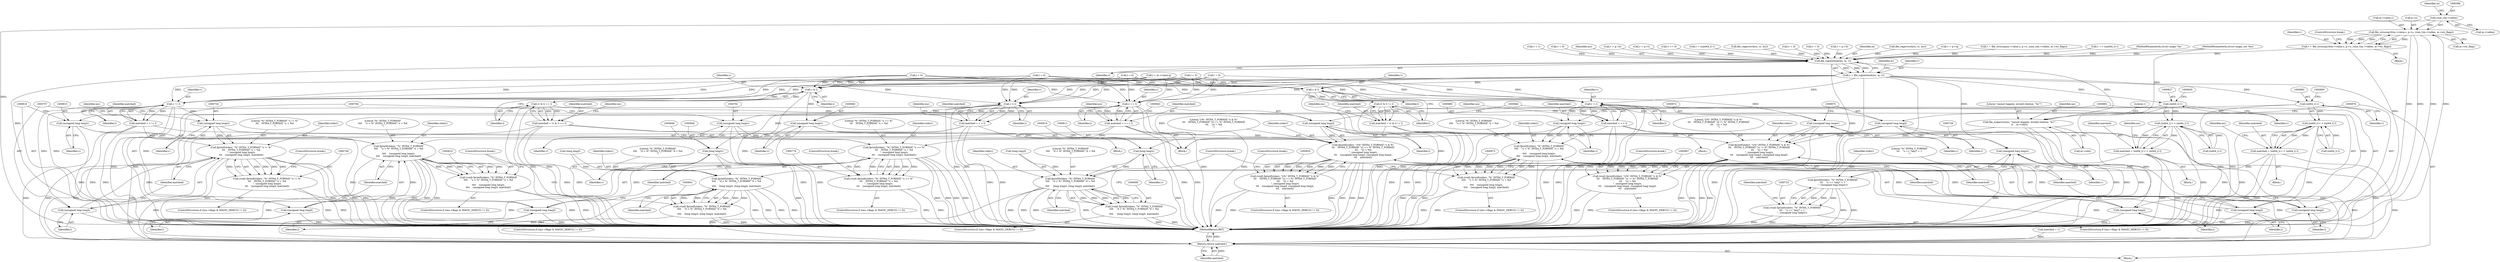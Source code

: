 digraph "0_file_74cafd7de9ec99a14f4480927580e501c8f852c3@pointer" {
"1000356" [label="(Call,file_strncmp16(m->value.s, p->s, (size_t)m->vallen, m->str_flags))"];
"1000365" [label="(Call,(size_t)m->vallen)"];
"1000354" [label="(Call,v = file_strncmp16(m->value.s, p->s, (size_t)m->vallen, m->str_flags))"];
"1000704" [label="(Call,file_signextend(ms, m, v))"];
"1000702" [label="(Call,v = file_signextend(ms, m, v))"];
"1000727" [label="(Call,(unsigned long long)v)"];
"1000724" [label="(Call,fprintf(stderr, \"%\" INT64_T_FORMAT\n\t\t\t    \"u == *any* = 1\n\", (unsigned long long)v))"];
"1000722" [label="(Call,(void) fprintf(stderr, \"%\" INT64_T_FORMAT\n\t\t\t    \"u == *any* = 1\n\", (unsigned long long)v))"];
"1000737" [label="(Call,v != l)"];
"1000735" [label="(Call,matched = v != l)"];
"1000750" [label="(Call,fprintf(stderr, \"%\" INT64_T_FORMAT \"u != %\"\n\t\t\t    INT64_T_FORMAT \"u = %d\n\", (unsigned long long)v,\n\t\t\t    (unsigned long long)l, matched))"];
"1000748" [label="(Call,(void) fprintf(stderr, \"%\" INT64_T_FORMAT \"u != %\"\n\t\t\t    INT64_T_FORMAT \"u = %d\n\", (unsigned long long)v,\n\t\t\t    (unsigned long long)l, matched))"];
"1000992" [label="(Return,return matched;)"];
"1000753" [label="(Call,(unsigned long long)v)"];
"1000756" [label="(Call,(unsigned long long)l)"];
"1000764" [label="(Call,v == l)"];
"1000762" [label="(Call,matched = v == l)"];
"1000777" [label="(Call,fprintf(stderr, \"%\" INT64_T_FORMAT \"u == %\"\n\t\t\t    INT64_T_FORMAT \"u = %d\n\", (unsigned long long)v,\n\t\t\t    (unsigned long long)l, matched))"];
"1000775" [label="(Call,(void) fprintf(stderr, \"%\" INT64_T_FORMAT \"u == %\"\n\t\t\t    INT64_T_FORMAT \"u = %d\n\", (unsigned long long)v,\n\t\t\t    (unsigned long long)l, matched))"];
"1000780" [label="(Call,(unsigned long long)v)"];
"1000783" [label="(Call,(unsigned long long)l)"];
"1000798" [label="(Call,v > l)"];
"1000796" [label="(Call,matched = v > l)"];
"1000811" [label="(Call,fprintf(stderr, \"%\" INT64_T_FORMAT\n\t\t\t\t    \"u > %\" INT64_T_FORMAT \"u = %d\n\",\n\t\t\t\t    (unsigned long long)v,\n\t\t\t\t    (unsigned long long)l, matched))"];
"1000809" [label="(Call,(void) fprintf(stderr, \"%\" INT64_T_FORMAT\n\t\t\t\t    \"u > %\" INT64_T_FORMAT \"u = %d\n\",\n\t\t\t\t    (unsigned long long)v,\n\t\t\t\t    (unsigned long long)l, matched))"];
"1000814" [label="(Call,(unsigned long long)v)"];
"1000817" [label="(Call,(unsigned long long)l)"];
"1000826" [label="(Call,(int64_t) v)"];
"1000825" [label="(Call,(int64_t) v > (int64_t) l)"];
"1000823" [label="(Call,matched = (int64_t) v > (int64_t) l)"];
"1000842" [label="(Call,fprintf(stderr, \"%\" INT64_T_FORMAT\n\t\t\t\t    \"d > %\" INT64_T_FORMAT \"d = %d\n\",\n\t\t\t\t    (long long)v, (long long)l, matched))"];
"1000840" [label="(Call,(void) fprintf(stderr, \"%\" INT64_T_FORMAT\n\t\t\t\t    \"d > %\" INT64_T_FORMAT \"d = %d\n\",\n\t\t\t\t    (long long)v, (long long)l, matched))"];
"1000845" [label="(Call,(long long)v)"];
"1000863" [label="(Call,v < l)"];
"1000861" [label="(Call,matched = v < l)"];
"1000876" [label="(Call,fprintf(stderr, \"%\" INT64_T_FORMAT\n\t\t\t\t    \"u < %\" INT64_T_FORMAT \"u = %d\n\",\n\t\t\t\t    (unsigned long long)v,\n\t\t\t\t    (unsigned long long)l, matched))"];
"1000874" [label="(Call,(void) fprintf(stderr, \"%\" INT64_T_FORMAT\n\t\t\t\t    \"u < %\" INT64_T_FORMAT \"u = %d\n\",\n\t\t\t\t    (unsigned long long)v,\n\t\t\t\t    (unsigned long long)l, matched))"];
"1000879" [label="(Call,(unsigned long long)v)"];
"1000882" [label="(Call,(unsigned long long)l)"];
"1000891" [label="(Call,(int64_t) v)"];
"1000890" [label="(Call,(int64_t) v < (int64_t) l)"];
"1000888" [label="(Call,matched = (int64_t) v < (int64_t) l)"];
"1000907" [label="(Call,fprintf(stderr, \"%\" INT64_T_FORMAT\n\t\t\t\t    \"d < %\" INT64_T_FORMAT \"d = %d\n\",\n\t\t\t\t     (long long)v, (long long)l, matched))"];
"1000905" [label="(Call,(void) fprintf(stderr, \"%\" INT64_T_FORMAT\n\t\t\t\t    \"d < %\" INT64_T_FORMAT \"d = %d\n\",\n\t\t\t\t     (long long)v, (long long)l, matched))"];
"1000910" [label="(Call,(long long)v)"];
"1000922" [label="(Call,v & l)"];
"1000921" [label="(Call,(v & l) == l)"];
"1000919" [label="(Call,matched = (v & l) == l)"];
"1000936" [label="(Call,fprintf(stderr, \"((%\" INT64_T_FORMAT \"x & %\"\n\t\t\t    INT64_T_FORMAT \"x) == %\" INT64_T_FORMAT\n\t\t\t    \"x) = %d\n\", (unsigned long long)v,\n\t\t\t    (unsigned long long)l, (unsigned long long)l,\n\t\t\t    matched))"];
"1000934" [label="(Call,(void) fprintf(stderr, \"((%\" INT64_T_FORMAT \"x & %\"\n\t\t\t    INT64_T_FORMAT \"x) == %\" INT64_T_FORMAT\n\t\t\t    \"x) = %d\n\", (unsigned long long)v,\n\t\t\t    (unsigned long long)l, (unsigned long long)l,\n\t\t\t    matched))"];
"1000942" [label="(Call,(unsigned long long)l)"];
"1000945" [label="(Call,(unsigned long long)l)"];
"1000939" [label="(Call,(unsigned long long)v)"];
"1000954" [label="(Call,v & l)"];
"1000953" [label="(Call,(v & l) != l)"];
"1000951" [label="(Call,matched = (v & l) != l)"];
"1000968" [label="(Call,fprintf(stderr, \"((%\" INT64_T_FORMAT \"x & %\"\n\t\t\t    INT64_T_FORMAT \"x) != %\" INT64_T_FORMAT\n\t\t\t    \"x) = %d\n\", (unsigned long long)v,\n\t\t\t    (unsigned long long)l, (unsigned long long)l,\n\t\t\t    matched))"];
"1000966" [label="(Call,(void) fprintf(stderr, \"((%\" INT64_T_FORMAT \"x & %\"\n\t\t\t    INT64_T_FORMAT \"x) != %\" INT64_T_FORMAT\n\t\t\t    \"x) = %d\n\", (unsigned long long)v,\n\t\t\t    (unsigned long long)l, (unsigned long long)l,\n\t\t\t    matched))"];
"1000974" [label="(Call,(unsigned long long)l)"];
"1000977" [label="(Call,(unsigned long long)l)"];
"1000971" [label="(Call,(unsigned long long)v)"];
"1000983" [label="(Call,file_magerror(ms, \"cannot happen: invalid relation `%c'\",\n\t\t    m->reln))"];
"1000786" [label="(Identifier,matched)"];
"1000400" [label="(Call,l = 0)"];
"1000910" [label="(Call,(long long)v)"];
"1000748" [label="(Call,(void) fprintf(stderr, \"%\" INT64_T_FORMAT \"u != %\"\n\t\t\t    INT64_T_FORMAT \"u = %d\n\", (unsigned long long)v,\n\t\t\t    (unsigned long long)l, matched))"];
"1000890" [label="(Call,(int64_t) v < (int64_t) l)"];
"1000870" [label="(Identifier,ms)"];
"1000651" [label="(Call,v = 0)"];
"1000926" [label="(ControlStructure,if ((ms->flags & MAGIC_DEBUG) != 0))"];
"1000727" [label="(Call,(unsigned long long)v)"];
"1000722" [label="(Call,(void) fprintf(stderr, \"%\" INT64_T_FORMAT\n\t\t\t    \"u == *any* = 1\n\", (unsigned long long)v))"];
"1000744" [label="(Identifier,ms)"];
"1000134" [label="(Call,v = p->b)"];
"1000706" [label="(Identifier,m)"];
"1000367" [label="(Call,m->vallen)"];
"1000888" [label="(Call,matched = (int64_t) v < (int64_t) l)"];
"1000881" [label="(Identifier,v)"];
"1000760" [label="(ControlStructure,break;)"];
"1000780" [label="(Call,(unsigned long long)v)"];
"1000848" [label="(Call,(long long)l)"];
"1000731" [label="(Identifier,matched)"];
"1000357" [label="(Call,m->value.s)"];
"1000970" [label="(Literal,\"((%\" INT64_T_FORMAT \"x & %\"\n\t\t\t    INT64_T_FORMAT \"x) != %\" INT64_T_FORMAT\n\t\t\t    \"x) = %d\n\")"];
"1000958" [label="(ControlStructure,if ((ms->flags & MAGIC_DEBUG) != 0))"];
"1000738" [label="(Identifier,v)"];
"1000956" [label="(Identifier,l)"];
"1000704" [label="(Call,file_signextend(ms, m, v))"];
"1000948" [label="(Identifier,matched)"];
"1000510" [label="(Call,file_regerror(&rx, rc, ms))"];
"1000805" [label="(Identifier,ms)"];
"1000739" [label="(Identifier,l)"];
"1000710" [label="(Identifier,m)"];
"1000962" [label="(Identifier,ms)"];
"1000782" [label="(Identifier,v)"];
"1000974" [label="(Call,(unsigned long long)l)"];
"1000994" [label="(MethodReturn,RET)"];
"1000736" [label="(Identifier,matched)"];
"1000371" [label="(Identifier,m)"];
"1000952" [label="(Identifier,matched)"];
"1000362" [label="(Call,p->s)"];
"1000889" [label="(Identifier,matched)"];
"1000876" [label="(Call,fprintf(stderr, \"%\" INT64_T_FORMAT\n\t\t\t\t    \"u < %\" INT64_T_FORMAT \"u = %d\n\",\n\t\t\t\t    (unsigned long long)v,\n\t\t\t\t    (unsigned long long)l, matched))"];
"1000132" [label="(Block,)"];
"1000824" [label="(Identifier,matched)"];
"1000836" [label="(Identifier,ms)"];
"1000355" [label="(Identifier,v)"];
"1000901" [label="(Identifier,ms)"];
"1000973" [label="(Identifier,v)"];
"1000179" [label="(Call,v = p->q)"];
"1000957" [label="(Identifier,l)"];
"1000819" [label="(Identifier,l)"];
"1000751" [label="(Identifier,stderr)"];
"1000813" [label="(Literal,\"%\" INT64_T_FORMAT\n\t\t\t\t    \"u > %\" INT64_T_FORMAT \"u = %d\n\")"];
"1000984" [label="(Identifier,ms)"];
"1000799" [label="(Identifier,v)"];
"1000991" [label="(Literal,1)"];
"1000752" [label="(Literal,\"%\" INT64_T_FORMAT \"u != %\"\n\t\t\t    INT64_T_FORMAT \"u = %d\n\")"];
"1000878" [label="(Literal,\"%\" INT64_T_FORMAT\n\t\t\t\t    \"u < %\" INT64_T_FORMAT \"u = %d\n\")"];
"1000969" [label="(Identifier,stderr)"];
"1000893" [label="(Identifier,v)"];
"1000740" [label="(ControlStructure,if ((ms->flags & MAGIC_DEBUG) != 0))"];
"1000756" [label="(Call,(unsigned long long)l)"];
"1000329" [label="(Call,v = file_strncmp(m->value.s, p->s, (size_t)m->vallen, m->str_flags))"];
"1000885" [label="(Identifier,matched)"];
"1000912" [label="(Identifier,v)"];
"1000816" [label="(Identifier,v)"];
"1000938" [label="(Literal,\"((%\" INT64_T_FORMAT \"x & %\"\n\t\t\t    INT64_T_FORMAT \"x) == %\" INT64_T_FORMAT\n\t\t\t    \"x) = %d\n\")"];
"1000983" [label="(Call,file_magerror(ms, \"cannot happen: invalid relation `%c'\",\n\t\t    m->reln))"];
"1000832" [label="(ControlStructure,if ((ms->flags & MAGIC_DEBUG) != 0))"];
"1000811" [label="(Call,fprintf(stderr, \"%\" INT64_T_FORMAT\n\t\t\t\t    \"u > %\" INT64_T_FORMAT \"u = %d\n\",\n\t\t\t\t    (unsigned long long)v,\n\t\t\t\t    (unsigned long long)l, matched))"];
"1000939" [label="(Call,(unsigned long long)v)"];
"1000884" [label="(Identifier,l)"];
"1000829" [label="(Call,(int64_t) l)"];
"1000726" [label="(Literal,\"%\" INT64_T_FORMAT\n\t\t\t    \"u == *any* = 1\n\")"];
"1000677" [label="(Call,v == (uint64_t)-1)"];
"1000105" [label="(MethodParameterIn,struct magic *m)"];
"1000755" [label="(Identifier,v)"];
"1000922" [label="(Call,v & l)"];
"1000930" [label="(Identifier,ms)"];
"1000909" [label="(Literal,\"%\" INT64_T_FORMAT\n\t\t\t\t    \"d < %\" INT64_T_FORMAT \"d = %d\n\")"];
"1000826" [label="(Call,(int64_t) v)"];
"1000954" [label="(Call,v & l)"];
"1000937" [label="(Identifier,stderr)"];
"1000953" [label="(Call,(v & l) != l)"];
"1000764" [label="(Call,v == l)"];
"1000920" [label="(Identifier,matched)"];
"1000326" [label="(Call,l = 0)"];
"1000843" [label="(Identifier,stderr)"];
"1000866" [label="(ControlStructure,if ((ms->flags & MAGIC_DEBUG) != 0))"];
"1000656" [label="(Call,v = 1)"];
"1000916" [label="(Identifier,matched)"];
"1000945" [label="(Call,(unsigned long long)l)"];
"1000977" [label="(Call,(unsigned long long)l)"];
"1000779" [label="(Literal,\"%\" INT64_T_FORMAT \"u == %\"\n\t\t\t    INT64_T_FORMAT \"u = %d\n\")"];
"1000847" [label="(Identifier,v)"];
"1000907" [label="(Call,fprintf(stderr, \"%\" INT64_T_FORMAT\n\t\t\t\t    \"d < %\" INT64_T_FORMAT \"d = %d\n\",\n\t\t\t\t     (long long)v, (long long)l, matched))"];
"1000865" [label="(Identifier,l)"];
"1000104" [label="(MethodParameterIn,struct magic_set *ms)"];
"1000705" [label="(Identifier,ms)"];
"1000971" [label="(Call,(unsigned long long)v)"];
"1000143" [label="(Call,v = p->h)"];
"1000737" [label="(Call,v != l)"];
"1000161" [label="(Call,v = p->l)"];
"1000985" [label="(Literal,\"cannot happen: invalid relation `%c'\")"];
"1000951" [label="(Call,matched = (v & l) != l)"];
"1000455" [label="(Call,v == 0)"];
"1000758" [label="(Identifier,l)"];
"1000795" [label="(Block,)"];
"1000919" [label="(Call,matched = (v & l) == l)"];
"1000864" [label="(Identifier,v)"];
"1000777" [label="(Call,fprintf(stderr, \"%\" INT64_T_FORMAT \"u == %\"\n\t\t\t    INT64_T_FORMAT \"u = %d\n\", (unsigned long long)v,\n\t\t\t    (unsigned long long)l, matched))"];
"1000823" [label="(Call,matched = (int64_t) v > (int64_t) l)"];
"1000891" [label="(Call,(int64_t) v)"];
"1000968" [label="(Call,fprintf(stderr, \"((%\" INT64_T_FORMAT \"x & %\"\n\t\t\t    INT64_T_FORMAT \"x) != %\" INT64_T_FORMAT\n\t\t\t    \"x) = %d\n\", (unsigned long long)v,\n\t\t\t    (unsigned long long)l, (unsigned long long)l,\n\t\t\t    matched))"];
"1000860" [label="(Block,)"];
"1000750" [label="(Call,fprintf(stderr, \"%\" INT64_T_FORMAT \"u != %\"\n\t\t\t    INT64_T_FORMAT \"u = %d\n\", (unsigned long long)v,\n\t\t\t    (unsigned long long)l, matched))"];
"1000887" [label="(Block,)"];
"1000934" [label="(Call,(void) fprintf(stderr, \"((%\" INT64_T_FORMAT \"x & %\"\n\t\t\t    INT64_T_FORMAT \"x) == %\" INT64_T_FORMAT\n\t\t\t    \"x) = %d\n\", (unsigned long long)v,\n\t\t\t    (unsigned long long)l, (unsigned long long)l,\n\t\t\t    matched))"];
"1000877" [label="(Identifier,stderr)"];
"1000966" [label="(Call,(void) fprintf(stderr, \"((%\" INT64_T_FORMAT \"x & %\"\n\t\t\t    INT64_T_FORMAT \"x) != %\" INT64_T_FORMAT\n\t\t\t    \"x) = %d\n\", (unsigned long long)v,\n\t\t\t    (unsigned long long)l, (unsigned long long)l,\n\t\t\t    matched))"];
"1000730" [label="(Call,matched = 1)"];
"1000809" [label="(Call,(void) fprintf(stderr, \"%\" INT64_T_FORMAT\n\t\t\t\t    \"u > %\" INT64_T_FORMAT \"u = %d\n\",\n\t\t\t\t    (unsigned long long)v,\n\t\t\t\t    (unsigned long long)l, matched))"];
"1000979" [label="(Identifier,l)"];
"1000942" [label="(Call,(unsigned long long)l)"];
"1000796" [label="(Call,matched = v > l)"];
"1000765" [label="(Identifier,v)"];
"1000882" [label="(Call,(unsigned long long)l)"];
"1000814" [label="(Call,(unsigned long long)v)"];
"1000771" [label="(Identifier,ms)"];
"1000844" [label="(Literal,\"%\" INT64_T_FORMAT\n\t\t\t\t    \"d > %\" INT64_T_FORMAT \"d = %d\n\")"];
"1000108" [label="(Call,l = m->value.q)"];
"1000949" [label="(ControlStructure,break;)"];
"1000986" [label="(Call,m->reln)"];
"1000666" [label="(Call,v = (uint64_t)-1)"];
"1000936" [label="(Call,fprintf(stderr, \"((%\" INT64_T_FORMAT \"x & %\"\n\t\t\t    INT64_T_FORMAT \"x) == %\" INT64_T_FORMAT\n\t\t\t    \"x) = %d\n\", (unsigned long long)v,\n\t\t\t    (unsigned long long)l, (unsigned long long)l,\n\t\t\t    matched))"];
"1000783" [label="(Call,(unsigned long long)l)"];
"1000762" [label="(Call,matched = v == l)"];
"1000351" [label="(Call,l = 0)"];
"1000817" [label="(Call,(unsigned long long)l)"];
"1000976" [label="(Identifier,l)"];
"1000822" [label="(Block,)"];
"1000941" [label="(Identifier,v)"];
"1000661" [label="(Call,file_regerror(&rx, rc, ms))"];
"1000917" [label="(ControlStructure,break;)"];
"1000365" [label="(Call,(size_t)m->vallen)"];
"1000767" [label="(ControlStructure,if ((ms->flags & MAGIC_DEBUG) != 0))"];
"1000725" [label="(Identifier,stderr)"];
"1000842" [label="(Call,fprintf(stderr, \"%\" INT64_T_FORMAT\n\t\t\t\t    \"d > %\" INT64_T_FORMAT \"d = %d\n\",\n\t\t\t\t    (long long)v, (long long)l, matched))"];
"1000874" [label="(Call,(void) fprintf(stderr, \"%\" INT64_T_FORMAT\n\t\t\t\t    \"u < %\" INT64_T_FORMAT \"u = %d\n\",\n\t\t\t\t    (unsigned long long)v,\n\t\t\t\t    (unsigned long long)l, matched))"];
"1000798" [label="(Call,v > l)"];
"1000759" [label="(Identifier,matched)"];
"1000320" [label="(Call,v = 0)"];
"1000766" [label="(Identifier,l)"];
"1000753" [label="(Call,(unsigned long long)v)"];
"1000992" [label="(Return,return matched;)"];
"1000921" [label="(Call,(v & l) == l)"];
"1000801" [label="(ControlStructure,if ((ms->flags & MAGIC_DEBUG) != 0))"];
"1000703" [label="(Identifier,v)"];
"1000800" [label="(Identifier,l)"];
"1000923" [label="(Identifier,v)"];
"1000863" [label="(Call,v < l)"];
"1000724" [label="(Call,fprintf(stderr, \"%\" INT64_T_FORMAT\n\t\t\t    \"u == *any* = 1\n\", (unsigned long long)v))"];
"1000908" [label="(Identifier,stderr)"];
"1000993" [label="(Identifier,matched)"];
"1000861" [label="(Call,matched = v < l)"];
"1000905" [label="(Call,(void) fprintf(stderr, \"%\" INT64_T_FORMAT\n\t\t\t\t    \"d < %\" INT64_T_FORMAT \"d = %d\n\",\n\t\t\t\t     (long long)v, (long long)l, matched))"];
"1000714" [label="(ControlStructure,if ((ms->flags & MAGIC_DEBUG) != 0))"];
"1000840" [label="(Call,(void) fprintf(stderr, \"%\" INT64_T_FORMAT\n\t\t\t\t    \"d > %\" INT64_T_FORMAT \"d = %d\n\",\n\t\t\t\t    (long long)v, (long long)l, matched))"];
"1000879" [label="(Call,(unsigned long long)v)"];
"1000897" [label="(ControlStructure,if ((ms->flags & MAGIC_DEBUG) != 0))"];
"1000924" [label="(Identifier,l)"];
"1000925" [label="(Identifier,l)"];
"1000825" [label="(Call,(int64_t) v > (int64_t) l)"];
"1000354" [label="(Call,v = file_strncmp16(m->value.s, p->s, (size_t)m->vallen, m->str_flags))"];
"1000712" [label="(Block,)"];
"1000785" [label="(Identifier,l)"];
"1000851" [label="(Identifier,matched)"];
"1000862" [label="(Identifier,matched)"];
"1000980" [label="(Identifier,matched)"];
"1000852" [label="(ControlStructure,break;)"];
"1000981" [label="(ControlStructure,break;)"];
"1000707" [label="(Identifier,v)"];
"1000944" [label="(Identifier,l)"];
"1000955" [label="(Identifier,v)"];
"1000735" [label="(Call,matched = v != l)"];
"1000947" [label="(Identifier,l)"];
"1000370" [label="(Call,m->str_flags)"];
"1000845" [label="(Call,(long long)v)"];
"1000775" [label="(Call,(void) fprintf(stderr, \"%\" INT64_T_FORMAT \"u == %\"\n\t\t\t    INT64_T_FORMAT \"u = %d\n\", (unsigned long long)v,\n\t\t\t    (unsigned long long)l, matched))"];
"1000787" [label="(ControlStructure,break;)"];
"1000106" [label="(Block,)"];
"1000356" [label="(Call,file_strncmp16(m->value.s, p->s, (size_t)m->vallen, m->str_flags))"];
"1000812" [label="(Identifier,stderr)"];
"1000373" [label="(ControlStructure,break;)"];
"1000763" [label="(Identifier,matched)"];
"1000482" [label="(Call,l = 0)"];
"1000894" [label="(Call,(int64_t) l)"];
"1000820" [label="(Identifier,matched)"];
"1000702" [label="(Call,v = file_signextend(ms, m, v))"];
"1000913" [label="(Call,(long long)l)"];
"1000828" [label="(Identifier,v)"];
"1000317" [label="(Call,l = 0)"];
"1000778" [label="(Identifier,stderr)"];
"1000403" [label="(Call,v = 0)"];
"1000797" [label="(Identifier,matched)"];
"1000729" [label="(Identifier,v)"];
"1000356" -> "1000354"  [label="AST: "];
"1000356" -> "1000370"  [label="CFG: "];
"1000357" -> "1000356"  [label="AST: "];
"1000362" -> "1000356"  [label="AST: "];
"1000365" -> "1000356"  [label="AST: "];
"1000370" -> "1000356"  [label="AST: "];
"1000354" -> "1000356"  [label="CFG: "];
"1000356" -> "1000994"  [label="DDG: "];
"1000356" -> "1000994"  [label="DDG: "];
"1000356" -> "1000994"  [label="DDG: "];
"1000356" -> "1000994"  [label="DDG: "];
"1000356" -> "1000354"  [label="DDG: "];
"1000356" -> "1000354"  [label="DDG: "];
"1000356" -> "1000354"  [label="DDG: "];
"1000356" -> "1000354"  [label="DDG: "];
"1000365" -> "1000356"  [label="DDG: "];
"1000365" -> "1000367"  [label="CFG: "];
"1000366" -> "1000365"  [label="AST: "];
"1000367" -> "1000365"  [label="AST: "];
"1000371" -> "1000365"  [label="CFG: "];
"1000365" -> "1000994"  [label="DDG: "];
"1000354" -> "1000132"  [label="AST: "];
"1000355" -> "1000354"  [label="AST: "];
"1000373" -> "1000354"  [label="CFG: "];
"1000354" -> "1000994"  [label="DDG: "];
"1000354" -> "1000704"  [label="DDG: "];
"1000704" -> "1000702"  [label="AST: "];
"1000704" -> "1000707"  [label="CFG: "];
"1000705" -> "1000704"  [label="AST: "];
"1000706" -> "1000704"  [label="AST: "];
"1000707" -> "1000704"  [label="AST: "];
"1000702" -> "1000704"  [label="CFG: "];
"1000704" -> "1000994"  [label="DDG: "];
"1000704" -> "1000994"  [label="DDG: "];
"1000704" -> "1000702"  [label="DDG: "];
"1000704" -> "1000702"  [label="DDG: "];
"1000704" -> "1000702"  [label="DDG: "];
"1000510" -> "1000704"  [label="DDG: "];
"1000661" -> "1000704"  [label="DDG: "];
"1000104" -> "1000704"  [label="DDG: "];
"1000105" -> "1000704"  [label="DDG: "];
"1000677" -> "1000704"  [label="DDG: "];
"1000403" -> "1000704"  [label="DDG: "];
"1000651" -> "1000704"  [label="DDG: "];
"1000143" -> "1000704"  [label="DDG: "];
"1000179" -> "1000704"  [label="DDG: "];
"1000329" -> "1000704"  [label="DDG: "];
"1000134" -> "1000704"  [label="DDG: "];
"1000656" -> "1000704"  [label="DDG: "];
"1000320" -> "1000704"  [label="DDG: "];
"1000161" -> "1000704"  [label="DDG: "];
"1000455" -> "1000704"  [label="DDG: "];
"1000666" -> "1000704"  [label="DDG: "];
"1000704" -> "1000983"  [label="DDG: "];
"1000702" -> "1000106"  [label="AST: "];
"1000703" -> "1000702"  [label="AST: "];
"1000710" -> "1000702"  [label="CFG: "];
"1000702" -> "1000994"  [label="DDG: "];
"1000702" -> "1000994"  [label="DDG: "];
"1000702" -> "1000727"  [label="DDG: "];
"1000702" -> "1000737"  [label="DDG: "];
"1000702" -> "1000764"  [label="DDG: "];
"1000702" -> "1000798"  [label="DDG: "];
"1000702" -> "1000826"  [label="DDG: "];
"1000702" -> "1000863"  [label="DDG: "];
"1000702" -> "1000891"  [label="DDG: "];
"1000702" -> "1000922"  [label="DDG: "];
"1000702" -> "1000954"  [label="DDG: "];
"1000727" -> "1000724"  [label="AST: "];
"1000727" -> "1000729"  [label="CFG: "];
"1000728" -> "1000727"  [label="AST: "];
"1000729" -> "1000727"  [label="AST: "];
"1000724" -> "1000727"  [label="CFG: "];
"1000727" -> "1000994"  [label="DDG: "];
"1000727" -> "1000724"  [label="DDG: "];
"1000724" -> "1000722"  [label="AST: "];
"1000725" -> "1000724"  [label="AST: "];
"1000726" -> "1000724"  [label="AST: "];
"1000722" -> "1000724"  [label="CFG: "];
"1000724" -> "1000994"  [label="DDG: "];
"1000724" -> "1000994"  [label="DDG: "];
"1000724" -> "1000722"  [label="DDG: "];
"1000724" -> "1000722"  [label="DDG: "];
"1000724" -> "1000722"  [label="DDG: "];
"1000722" -> "1000714"  [label="AST: "];
"1000723" -> "1000722"  [label="AST: "];
"1000731" -> "1000722"  [label="CFG: "];
"1000722" -> "1000994"  [label="DDG: "];
"1000722" -> "1000994"  [label="DDG: "];
"1000737" -> "1000735"  [label="AST: "];
"1000737" -> "1000739"  [label="CFG: "];
"1000738" -> "1000737"  [label="AST: "];
"1000739" -> "1000737"  [label="AST: "];
"1000735" -> "1000737"  [label="CFG: "];
"1000737" -> "1000994"  [label="DDG: "];
"1000737" -> "1000994"  [label="DDG: "];
"1000737" -> "1000735"  [label="DDG: "];
"1000737" -> "1000735"  [label="DDG: "];
"1000317" -> "1000737"  [label="DDG: "];
"1000400" -> "1000737"  [label="DDG: "];
"1000482" -> "1000737"  [label="DDG: "];
"1000351" -> "1000737"  [label="DDG: "];
"1000326" -> "1000737"  [label="DDG: "];
"1000108" -> "1000737"  [label="DDG: "];
"1000737" -> "1000753"  [label="DDG: "];
"1000737" -> "1000756"  [label="DDG: "];
"1000735" -> "1000712"  [label="AST: "];
"1000736" -> "1000735"  [label="AST: "];
"1000744" -> "1000735"  [label="CFG: "];
"1000735" -> "1000994"  [label="DDG: "];
"1000735" -> "1000994"  [label="DDG: "];
"1000735" -> "1000750"  [label="DDG: "];
"1000735" -> "1000992"  [label="DDG: "];
"1000750" -> "1000748"  [label="AST: "];
"1000750" -> "1000759"  [label="CFG: "];
"1000751" -> "1000750"  [label="AST: "];
"1000752" -> "1000750"  [label="AST: "];
"1000753" -> "1000750"  [label="AST: "];
"1000756" -> "1000750"  [label="AST: "];
"1000759" -> "1000750"  [label="AST: "];
"1000748" -> "1000750"  [label="CFG: "];
"1000750" -> "1000994"  [label="DDG: "];
"1000750" -> "1000994"  [label="DDG: "];
"1000750" -> "1000994"  [label="DDG: "];
"1000750" -> "1000994"  [label="DDG: "];
"1000750" -> "1000748"  [label="DDG: "];
"1000750" -> "1000748"  [label="DDG: "];
"1000750" -> "1000748"  [label="DDG: "];
"1000750" -> "1000748"  [label="DDG: "];
"1000750" -> "1000748"  [label="DDG: "];
"1000753" -> "1000750"  [label="DDG: "];
"1000756" -> "1000750"  [label="DDG: "];
"1000750" -> "1000992"  [label="DDG: "];
"1000748" -> "1000740"  [label="AST: "];
"1000749" -> "1000748"  [label="AST: "];
"1000760" -> "1000748"  [label="CFG: "];
"1000748" -> "1000994"  [label="DDG: "];
"1000748" -> "1000994"  [label="DDG: "];
"1000992" -> "1000106"  [label="AST: "];
"1000992" -> "1000993"  [label="CFG: "];
"1000993" -> "1000992"  [label="AST: "];
"1000994" -> "1000992"  [label="CFG: "];
"1000992" -> "1000994"  [label="DDG: "];
"1000993" -> "1000992"  [label="DDG: "];
"1000823" -> "1000992"  [label="DDG: "];
"1000876" -> "1000992"  [label="DDG: "];
"1000811" -> "1000992"  [label="DDG: "];
"1000907" -> "1000992"  [label="DDG: "];
"1000951" -> "1000992"  [label="DDG: "];
"1000762" -> "1000992"  [label="DDG: "];
"1000968" -> "1000992"  [label="DDG: "];
"1000861" -> "1000992"  [label="DDG: "];
"1000888" -> "1000992"  [label="DDG: "];
"1000796" -> "1000992"  [label="DDG: "];
"1000919" -> "1000992"  [label="DDG: "];
"1000842" -> "1000992"  [label="DDG: "];
"1000777" -> "1000992"  [label="DDG: "];
"1000936" -> "1000992"  [label="DDG: "];
"1000730" -> "1000992"  [label="DDG: "];
"1000753" -> "1000755"  [label="CFG: "];
"1000754" -> "1000753"  [label="AST: "];
"1000755" -> "1000753"  [label="AST: "];
"1000757" -> "1000753"  [label="CFG: "];
"1000753" -> "1000994"  [label="DDG: "];
"1000756" -> "1000758"  [label="CFG: "];
"1000757" -> "1000756"  [label="AST: "];
"1000758" -> "1000756"  [label="AST: "];
"1000759" -> "1000756"  [label="CFG: "];
"1000756" -> "1000994"  [label="DDG: "];
"1000764" -> "1000762"  [label="AST: "];
"1000764" -> "1000766"  [label="CFG: "];
"1000765" -> "1000764"  [label="AST: "];
"1000766" -> "1000764"  [label="AST: "];
"1000762" -> "1000764"  [label="CFG: "];
"1000764" -> "1000994"  [label="DDG: "];
"1000764" -> "1000994"  [label="DDG: "];
"1000764" -> "1000762"  [label="DDG: "];
"1000764" -> "1000762"  [label="DDG: "];
"1000317" -> "1000764"  [label="DDG: "];
"1000400" -> "1000764"  [label="DDG: "];
"1000482" -> "1000764"  [label="DDG: "];
"1000351" -> "1000764"  [label="DDG: "];
"1000326" -> "1000764"  [label="DDG: "];
"1000108" -> "1000764"  [label="DDG: "];
"1000764" -> "1000780"  [label="DDG: "];
"1000764" -> "1000783"  [label="DDG: "];
"1000762" -> "1000712"  [label="AST: "];
"1000763" -> "1000762"  [label="AST: "];
"1000771" -> "1000762"  [label="CFG: "];
"1000762" -> "1000994"  [label="DDG: "];
"1000762" -> "1000994"  [label="DDG: "];
"1000762" -> "1000777"  [label="DDG: "];
"1000777" -> "1000775"  [label="AST: "];
"1000777" -> "1000786"  [label="CFG: "];
"1000778" -> "1000777"  [label="AST: "];
"1000779" -> "1000777"  [label="AST: "];
"1000780" -> "1000777"  [label="AST: "];
"1000783" -> "1000777"  [label="AST: "];
"1000786" -> "1000777"  [label="AST: "];
"1000775" -> "1000777"  [label="CFG: "];
"1000777" -> "1000994"  [label="DDG: "];
"1000777" -> "1000994"  [label="DDG: "];
"1000777" -> "1000994"  [label="DDG: "];
"1000777" -> "1000994"  [label="DDG: "];
"1000777" -> "1000775"  [label="DDG: "];
"1000777" -> "1000775"  [label="DDG: "];
"1000777" -> "1000775"  [label="DDG: "];
"1000777" -> "1000775"  [label="DDG: "];
"1000777" -> "1000775"  [label="DDG: "];
"1000780" -> "1000777"  [label="DDG: "];
"1000783" -> "1000777"  [label="DDG: "];
"1000775" -> "1000767"  [label="AST: "];
"1000776" -> "1000775"  [label="AST: "];
"1000787" -> "1000775"  [label="CFG: "];
"1000775" -> "1000994"  [label="DDG: "];
"1000775" -> "1000994"  [label="DDG: "];
"1000780" -> "1000782"  [label="CFG: "];
"1000781" -> "1000780"  [label="AST: "];
"1000782" -> "1000780"  [label="AST: "];
"1000784" -> "1000780"  [label="CFG: "];
"1000780" -> "1000994"  [label="DDG: "];
"1000783" -> "1000785"  [label="CFG: "];
"1000784" -> "1000783"  [label="AST: "];
"1000785" -> "1000783"  [label="AST: "];
"1000786" -> "1000783"  [label="CFG: "];
"1000783" -> "1000994"  [label="DDG: "];
"1000798" -> "1000796"  [label="AST: "];
"1000798" -> "1000800"  [label="CFG: "];
"1000799" -> "1000798"  [label="AST: "];
"1000800" -> "1000798"  [label="AST: "];
"1000796" -> "1000798"  [label="CFG: "];
"1000798" -> "1000994"  [label="DDG: "];
"1000798" -> "1000994"  [label="DDG: "];
"1000798" -> "1000796"  [label="DDG: "];
"1000798" -> "1000796"  [label="DDG: "];
"1000317" -> "1000798"  [label="DDG: "];
"1000400" -> "1000798"  [label="DDG: "];
"1000482" -> "1000798"  [label="DDG: "];
"1000351" -> "1000798"  [label="DDG: "];
"1000326" -> "1000798"  [label="DDG: "];
"1000108" -> "1000798"  [label="DDG: "];
"1000798" -> "1000814"  [label="DDG: "];
"1000798" -> "1000817"  [label="DDG: "];
"1000796" -> "1000795"  [label="AST: "];
"1000797" -> "1000796"  [label="AST: "];
"1000805" -> "1000796"  [label="CFG: "];
"1000796" -> "1000994"  [label="DDG: "];
"1000796" -> "1000994"  [label="DDG: "];
"1000796" -> "1000811"  [label="DDG: "];
"1000811" -> "1000809"  [label="AST: "];
"1000811" -> "1000820"  [label="CFG: "];
"1000812" -> "1000811"  [label="AST: "];
"1000813" -> "1000811"  [label="AST: "];
"1000814" -> "1000811"  [label="AST: "];
"1000817" -> "1000811"  [label="AST: "];
"1000820" -> "1000811"  [label="AST: "];
"1000809" -> "1000811"  [label="CFG: "];
"1000811" -> "1000994"  [label="DDG: "];
"1000811" -> "1000994"  [label="DDG: "];
"1000811" -> "1000994"  [label="DDG: "];
"1000811" -> "1000994"  [label="DDG: "];
"1000811" -> "1000809"  [label="DDG: "];
"1000811" -> "1000809"  [label="DDG: "];
"1000811" -> "1000809"  [label="DDG: "];
"1000811" -> "1000809"  [label="DDG: "];
"1000811" -> "1000809"  [label="DDG: "];
"1000814" -> "1000811"  [label="DDG: "];
"1000817" -> "1000811"  [label="DDG: "];
"1000809" -> "1000801"  [label="AST: "];
"1000810" -> "1000809"  [label="AST: "];
"1000852" -> "1000809"  [label="CFG: "];
"1000809" -> "1000994"  [label="DDG: "];
"1000809" -> "1000994"  [label="DDG: "];
"1000814" -> "1000816"  [label="CFG: "];
"1000815" -> "1000814"  [label="AST: "];
"1000816" -> "1000814"  [label="AST: "];
"1000818" -> "1000814"  [label="CFG: "];
"1000814" -> "1000994"  [label="DDG: "];
"1000817" -> "1000819"  [label="CFG: "];
"1000818" -> "1000817"  [label="AST: "];
"1000819" -> "1000817"  [label="AST: "];
"1000820" -> "1000817"  [label="CFG: "];
"1000817" -> "1000994"  [label="DDG: "];
"1000826" -> "1000825"  [label="AST: "];
"1000826" -> "1000828"  [label="CFG: "];
"1000827" -> "1000826"  [label="AST: "];
"1000828" -> "1000826"  [label="AST: "];
"1000830" -> "1000826"  [label="CFG: "];
"1000826" -> "1000994"  [label="DDG: "];
"1000826" -> "1000825"  [label="DDG: "];
"1000826" -> "1000845"  [label="DDG: "];
"1000825" -> "1000823"  [label="AST: "];
"1000825" -> "1000829"  [label="CFG: "];
"1000829" -> "1000825"  [label="AST: "];
"1000823" -> "1000825"  [label="CFG: "];
"1000825" -> "1000994"  [label="DDG: "];
"1000825" -> "1000994"  [label="DDG: "];
"1000825" -> "1000823"  [label="DDG: "];
"1000825" -> "1000823"  [label="DDG: "];
"1000829" -> "1000825"  [label="DDG: "];
"1000823" -> "1000822"  [label="AST: "];
"1000824" -> "1000823"  [label="AST: "];
"1000836" -> "1000823"  [label="CFG: "];
"1000823" -> "1000994"  [label="DDG: "];
"1000823" -> "1000994"  [label="DDG: "];
"1000823" -> "1000842"  [label="DDG: "];
"1000842" -> "1000840"  [label="AST: "];
"1000842" -> "1000851"  [label="CFG: "];
"1000843" -> "1000842"  [label="AST: "];
"1000844" -> "1000842"  [label="AST: "];
"1000845" -> "1000842"  [label="AST: "];
"1000848" -> "1000842"  [label="AST: "];
"1000851" -> "1000842"  [label="AST: "];
"1000840" -> "1000842"  [label="CFG: "];
"1000842" -> "1000994"  [label="DDG: "];
"1000842" -> "1000994"  [label="DDG: "];
"1000842" -> "1000994"  [label="DDG: "];
"1000842" -> "1000994"  [label="DDG: "];
"1000842" -> "1000840"  [label="DDG: "];
"1000842" -> "1000840"  [label="DDG: "];
"1000842" -> "1000840"  [label="DDG: "];
"1000842" -> "1000840"  [label="DDG: "];
"1000842" -> "1000840"  [label="DDG: "];
"1000845" -> "1000842"  [label="DDG: "];
"1000848" -> "1000842"  [label="DDG: "];
"1000840" -> "1000832"  [label="AST: "];
"1000841" -> "1000840"  [label="AST: "];
"1000852" -> "1000840"  [label="CFG: "];
"1000840" -> "1000994"  [label="DDG: "];
"1000840" -> "1000994"  [label="DDG: "];
"1000845" -> "1000847"  [label="CFG: "];
"1000846" -> "1000845"  [label="AST: "];
"1000847" -> "1000845"  [label="AST: "];
"1000849" -> "1000845"  [label="CFG: "];
"1000845" -> "1000994"  [label="DDG: "];
"1000863" -> "1000861"  [label="AST: "];
"1000863" -> "1000865"  [label="CFG: "];
"1000864" -> "1000863"  [label="AST: "];
"1000865" -> "1000863"  [label="AST: "];
"1000861" -> "1000863"  [label="CFG: "];
"1000863" -> "1000994"  [label="DDG: "];
"1000863" -> "1000994"  [label="DDG: "];
"1000863" -> "1000861"  [label="DDG: "];
"1000863" -> "1000861"  [label="DDG: "];
"1000317" -> "1000863"  [label="DDG: "];
"1000400" -> "1000863"  [label="DDG: "];
"1000482" -> "1000863"  [label="DDG: "];
"1000351" -> "1000863"  [label="DDG: "];
"1000326" -> "1000863"  [label="DDG: "];
"1000108" -> "1000863"  [label="DDG: "];
"1000863" -> "1000879"  [label="DDG: "];
"1000863" -> "1000882"  [label="DDG: "];
"1000861" -> "1000860"  [label="AST: "];
"1000862" -> "1000861"  [label="AST: "];
"1000870" -> "1000861"  [label="CFG: "];
"1000861" -> "1000994"  [label="DDG: "];
"1000861" -> "1000994"  [label="DDG: "];
"1000861" -> "1000876"  [label="DDG: "];
"1000876" -> "1000874"  [label="AST: "];
"1000876" -> "1000885"  [label="CFG: "];
"1000877" -> "1000876"  [label="AST: "];
"1000878" -> "1000876"  [label="AST: "];
"1000879" -> "1000876"  [label="AST: "];
"1000882" -> "1000876"  [label="AST: "];
"1000885" -> "1000876"  [label="AST: "];
"1000874" -> "1000876"  [label="CFG: "];
"1000876" -> "1000994"  [label="DDG: "];
"1000876" -> "1000994"  [label="DDG: "];
"1000876" -> "1000994"  [label="DDG: "];
"1000876" -> "1000994"  [label="DDG: "];
"1000876" -> "1000874"  [label="DDG: "];
"1000876" -> "1000874"  [label="DDG: "];
"1000876" -> "1000874"  [label="DDG: "];
"1000876" -> "1000874"  [label="DDG: "];
"1000876" -> "1000874"  [label="DDG: "];
"1000879" -> "1000876"  [label="DDG: "];
"1000882" -> "1000876"  [label="DDG: "];
"1000874" -> "1000866"  [label="AST: "];
"1000875" -> "1000874"  [label="AST: "];
"1000917" -> "1000874"  [label="CFG: "];
"1000874" -> "1000994"  [label="DDG: "];
"1000874" -> "1000994"  [label="DDG: "];
"1000879" -> "1000881"  [label="CFG: "];
"1000880" -> "1000879"  [label="AST: "];
"1000881" -> "1000879"  [label="AST: "];
"1000883" -> "1000879"  [label="CFG: "];
"1000879" -> "1000994"  [label="DDG: "];
"1000882" -> "1000884"  [label="CFG: "];
"1000883" -> "1000882"  [label="AST: "];
"1000884" -> "1000882"  [label="AST: "];
"1000885" -> "1000882"  [label="CFG: "];
"1000882" -> "1000994"  [label="DDG: "];
"1000891" -> "1000890"  [label="AST: "];
"1000891" -> "1000893"  [label="CFG: "];
"1000892" -> "1000891"  [label="AST: "];
"1000893" -> "1000891"  [label="AST: "];
"1000895" -> "1000891"  [label="CFG: "];
"1000891" -> "1000994"  [label="DDG: "];
"1000891" -> "1000890"  [label="DDG: "];
"1000891" -> "1000910"  [label="DDG: "];
"1000890" -> "1000888"  [label="AST: "];
"1000890" -> "1000894"  [label="CFG: "];
"1000894" -> "1000890"  [label="AST: "];
"1000888" -> "1000890"  [label="CFG: "];
"1000890" -> "1000994"  [label="DDG: "];
"1000890" -> "1000994"  [label="DDG: "];
"1000890" -> "1000888"  [label="DDG: "];
"1000890" -> "1000888"  [label="DDG: "];
"1000894" -> "1000890"  [label="DDG: "];
"1000888" -> "1000887"  [label="AST: "];
"1000889" -> "1000888"  [label="AST: "];
"1000901" -> "1000888"  [label="CFG: "];
"1000888" -> "1000994"  [label="DDG: "];
"1000888" -> "1000994"  [label="DDG: "];
"1000888" -> "1000907"  [label="DDG: "];
"1000907" -> "1000905"  [label="AST: "];
"1000907" -> "1000916"  [label="CFG: "];
"1000908" -> "1000907"  [label="AST: "];
"1000909" -> "1000907"  [label="AST: "];
"1000910" -> "1000907"  [label="AST: "];
"1000913" -> "1000907"  [label="AST: "];
"1000916" -> "1000907"  [label="AST: "];
"1000905" -> "1000907"  [label="CFG: "];
"1000907" -> "1000994"  [label="DDG: "];
"1000907" -> "1000994"  [label="DDG: "];
"1000907" -> "1000994"  [label="DDG: "];
"1000907" -> "1000994"  [label="DDG: "];
"1000907" -> "1000905"  [label="DDG: "];
"1000907" -> "1000905"  [label="DDG: "];
"1000907" -> "1000905"  [label="DDG: "];
"1000907" -> "1000905"  [label="DDG: "];
"1000907" -> "1000905"  [label="DDG: "];
"1000910" -> "1000907"  [label="DDG: "];
"1000913" -> "1000907"  [label="DDG: "];
"1000905" -> "1000897"  [label="AST: "];
"1000906" -> "1000905"  [label="AST: "];
"1000917" -> "1000905"  [label="CFG: "];
"1000905" -> "1000994"  [label="DDG: "];
"1000905" -> "1000994"  [label="DDG: "];
"1000910" -> "1000912"  [label="CFG: "];
"1000911" -> "1000910"  [label="AST: "];
"1000912" -> "1000910"  [label="AST: "];
"1000914" -> "1000910"  [label="CFG: "];
"1000910" -> "1000994"  [label="DDG: "];
"1000922" -> "1000921"  [label="AST: "];
"1000922" -> "1000924"  [label="CFG: "];
"1000923" -> "1000922"  [label="AST: "];
"1000924" -> "1000922"  [label="AST: "];
"1000925" -> "1000922"  [label="CFG: "];
"1000922" -> "1000994"  [label="DDG: "];
"1000922" -> "1000921"  [label="DDG: "];
"1000922" -> "1000921"  [label="DDG: "];
"1000317" -> "1000922"  [label="DDG: "];
"1000400" -> "1000922"  [label="DDG: "];
"1000482" -> "1000922"  [label="DDG: "];
"1000351" -> "1000922"  [label="DDG: "];
"1000326" -> "1000922"  [label="DDG: "];
"1000108" -> "1000922"  [label="DDG: "];
"1000922" -> "1000939"  [label="DDG: "];
"1000921" -> "1000919"  [label="AST: "];
"1000921" -> "1000925"  [label="CFG: "];
"1000925" -> "1000921"  [label="AST: "];
"1000919" -> "1000921"  [label="CFG: "];
"1000921" -> "1000994"  [label="DDG: "];
"1000921" -> "1000994"  [label="DDG: "];
"1000921" -> "1000919"  [label="DDG: "];
"1000921" -> "1000919"  [label="DDG: "];
"1000921" -> "1000942"  [label="DDG: "];
"1000919" -> "1000712"  [label="AST: "];
"1000920" -> "1000919"  [label="AST: "];
"1000930" -> "1000919"  [label="CFG: "];
"1000919" -> "1000994"  [label="DDG: "];
"1000919" -> "1000994"  [label="DDG: "];
"1000919" -> "1000936"  [label="DDG: "];
"1000936" -> "1000934"  [label="AST: "];
"1000936" -> "1000948"  [label="CFG: "];
"1000937" -> "1000936"  [label="AST: "];
"1000938" -> "1000936"  [label="AST: "];
"1000939" -> "1000936"  [label="AST: "];
"1000942" -> "1000936"  [label="AST: "];
"1000945" -> "1000936"  [label="AST: "];
"1000948" -> "1000936"  [label="AST: "];
"1000934" -> "1000936"  [label="CFG: "];
"1000936" -> "1000994"  [label="DDG: "];
"1000936" -> "1000994"  [label="DDG: "];
"1000936" -> "1000994"  [label="DDG: "];
"1000936" -> "1000994"  [label="DDG: "];
"1000936" -> "1000934"  [label="DDG: "];
"1000936" -> "1000934"  [label="DDG: "];
"1000936" -> "1000934"  [label="DDG: "];
"1000936" -> "1000934"  [label="DDG: "];
"1000936" -> "1000934"  [label="DDG: "];
"1000939" -> "1000936"  [label="DDG: "];
"1000942" -> "1000936"  [label="DDG: "];
"1000945" -> "1000936"  [label="DDG: "];
"1000934" -> "1000926"  [label="AST: "];
"1000935" -> "1000934"  [label="AST: "];
"1000949" -> "1000934"  [label="CFG: "];
"1000934" -> "1000994"  [label="DDG: "];
"1000934" -> "1000994"  [label="DDG: "];
"1000942" -> "1000944"  [label="CFG: "];
"1000943" -> "1000942"  [label="AST: "];
"1000944" -> "1000942"  [label="AST: "];
"1000946" -> "1000942"  [label="CFG: "];
"1000942" -> "1000945"  [label="DDG: "];
"1000945" -> "1000947"  [label="CFG: "];
"1000946" -> "1000945"  [label="AST: "];
"1000947" -> "1000945"  [label="AST: "];
"1000948" -> "1000945"  [label="CFG: "];
"1000945" -> "1000994"  [label="DDG: "];
"1000939" -> "1000941"  [label="CFG: "];
"1000940" -> "1000939"  [label="AST: "];
"1000941" -> "1000939"  [label="AST: "];
"1000943" -> "1000939"  [label="CFG: "];
"1000939" -> "1000994"  [label="DDG: "];
"1000954" -> "1000953"  [label="AST: "];
"1000954" -> "1000956"  [label="CFG: "];
"1000955" -> "1000954"  [label="AST: "];
"1000956" -> "1000954"  [label="AST: "];
"1000957" -> "1000954"  [label="CFG: "];
"1000954" -> "1000994"  [label="DDG: "];
"1000954" -> "1000953"  [label="DDG: "];
"1000954" -> "1000953"  [label="DDG: "];
"1000317" -> "1000954"  [label="DDG: "];
"1000400" -> "1000954"  [label="DDG: "];
"1000482" -> "1000954"  [label="DDG: "];
"1000351" -> "1000954"  [label="DDG: "];
"1000326" -> "1000954"  [label="DDG: "];
"1000108" -> "1000954"  [label="DDG: "];
"1000954" -> "1000971"  [label="DDG: "];
"1000953" -> "1000951"  [label="AST: "];
"1000953" -> "1000957"  [label="CFG: "];
"1000957" -> "1000953"  [label="AST: "];
"1000951" -> "1000953"  [label="CFG: "];
"1000953" -> "1000994"  [label="DDG: "];
"1000953" -> "1000994"  [label="DDG: "];
"1000953" -> "1000951"  [label="DDG: "];
"1000953" -> "1000951"  [label="DDG: "];
"1000953" -> "1000974"  [label="DDG: "];
"1000951" -> "1000712"  [label="AST: "];
"1000952" -> "1000951"  [label="AST: "];
"1000962" -> "1000951"  [label="CFG: "];
"1000951" -> "1000994"  [label="DDG: "];
"1000951" -> "1000994"  [label="DDG: "];
"1000951" -> "1000968"  [label="DDG: "];
"1000968" -> "1000966"  [label="AST: "];
"1000968" -> "1000980"  [label="CFG: "];
"1000969" -> "1000968"  [label="AST: "];
"1000970" -> "1000968"  [label="AST: "];
"1000971" -> "1000968"  [label="AST: "];
"1000974" -> "1000968"  [label="AST: "];
"1000977" -> "1000968"  [label="AST: "];
"1000980" -> "1000968"  [label="AST: "];
"1000966" -> "1000968"  [label="CFG: "];
"1000968" -> "1000994"  [label="DDG: "];
"1000968" -> "1000994"  [label="DDG: "];
"1000968" -> "1000994"  [label="DDG: "];
"1000968" -> "1000994"  [label="DDG: "];
"1000968" -> "1000966"  [label="DDG: "];
"1000968" -> "1000966"  [label="DDG: "];
"1000968" -> "1000966"  [label="DDG: "];
"1000968" -> "1000966"  [label="DDG: "];
"1000968" -> "1000966"  [label="DDG: "];
"1000971" -> "1000968"  [label="DDG: "];
"1000974" -> "1000968"  [label="DDG: "];
"1000977" -> "1000968"  [label="DDG: "];
"1000966" -> "1000958"  [label="AST: "];
"1000967" -> "1000966"  [label="AST: "];
"1000981" -> "1000966"  [label="CFG: "];
"1000966" -> "1000994"  [label="DDG: "];
"1000966" -> "1000994"  [label="DDG: "];
"1000974" -> "1000976"  [label="CFG: "];
"1000975" -> "1000974"  [label="AST: "];
"1000976" -> "1000974"  [label="AST: "];
"1000978" -> "1000974"  [label="CFG: "];
"1000974" -> "1000977"  [label="DDG: "];
"1000977" -> "1000979"  [label="CFG: "];
"1000978" -> "1000977"  [label="AST: "];
"1000979" -> "1000977"  [label="AST: "];
"1000980" -> "1000977"  [label="CFG: "];
"1000977" -> "1000994"  [label="DDG: "];
"1000971" -> "1000973"  [label="CFG: "];
"1000972" -> "1000971"  [label="AST: "];
"1000973" -> "1000971"  [label="AST: "];
"1000975" -> "1000971"  [label="CFG: "];
"1000971" -> "1000994"  [label="DDG: "];
"1000983" -> "1000712"  [label="AST: "];
"1000983" -> "1000986"  [label="CFG: "];
"1000984" -> "1000983"  [label="AST: "];
"1000985" -> "1000983"  [label="AST: "];
"1000986" -> "1000983"  [label="AST: "];
"1000991" -> "1000983"  [label="CFG: "];
"1000983" -> "1000994"  [label="DDG: "];
"1000983" -> "1000994"  [label="DDG: "];
"1000983" -> "1000994"  [label="DDG: "];
"1000104" -> "1000983"  [label="DDG: "];
}
